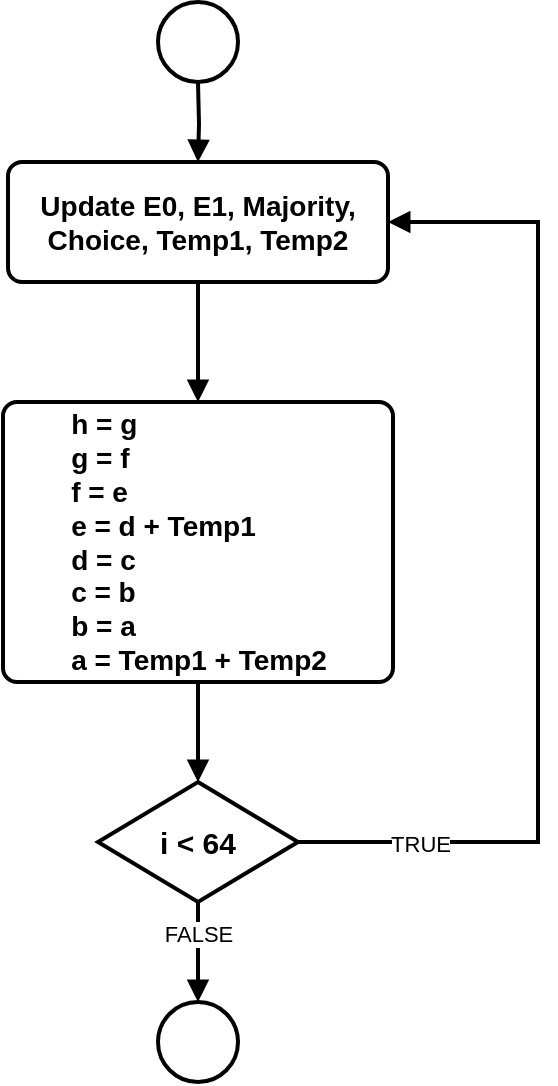 <mxfile version="24.7.17">
  <diagram name="Page-1" id="4f7_8IyNaJrRcS-0sCuR">
    <mxGraphModel dx="1219" dy="722" grid="1" gridSize="10" guides="1" tooltips="1" connect="1" arrows="1" fold="1" page="1" pageScale="1" pageWidth="827" pageHeight="1169" math="0" shadow="0">
      <root>
        <mxCell id="0" />
        <mxCell id="1" parent="0" />
        <mxCell id="zajbqNKcWP0PYcwF-qsE-1" value="" style="strokeWidth=2;html=1;shape=mxgraph.flowchart.start_2;whiteSpace=wrap;" vertex="1" parent="1">
          <mxGeometry x="320" y="130" width="40" height="40" as="geometry" />
        </mxCell>
        <mxCell id="zajbqNKcWP0PYcwF-qsE-5" style="edgeStyle=orthogonalEdgeStyle;rounded=0;orthogonalLoop=1;jettySize=auto;html=1;entryX=0.5;entryY=0;entryDx=0;entryDy=0;endArrow=block;endFill=1;strokeWidth=2;" edge="1" parent="1" target="zajbqNKcWP0PYcwF-qsE-4">
          <mxGeometry relative="1" as="geometry">
            <mxPoint x="340" y="170.0" as="sourcePoint" />
          </mxGeometry>
        </mxCell>
        <mxCell id="zajbqNKcWP0PYcwF-qsE-7" style="edgeStyle=orthogonalEdgeStyle;rounded=0;orthogonalLoop=1;jettySize=auto;html=1;entryX=0.5;entryY=0;entryDx=0;entryDy=0;strokeWidth=2;endArrow=block;endFill=1;" edge="1" parent="1" source="zajbqNKcWP0PYcwF-qsE-4" target="zajbqNKcWP0PYcwF-qsE-6">
          <mxGeometry relative="1" as="geometry" />
        </mxCell>
        <mxCell id="zajbqNKcWP0PYcwF-qsE-4" value="&lt;b&gt;&lt;font style=&quot;font-size: 14px;&quot;&gt;Update E0, E1, Majority, Choice, Temp1, Temp2&lt;/font&gt;&lt;/b&gt;" style="rounded=1;whiteSpace=wrap;html=1;absoluteArcSize=1;arcSize=14;strokeWidth=2;" vertex="1" parent="1">
          <mxGeometry x="245" y="210" width="190" height="60" as="geometry" />
        </mxCell>
        <mxCell id="zajbqNKcWP0PYcwF-qsE-12" style="edgeStyle=orthogonalEdgeStyle;rounded=0;orthogonalLoop=1;jettySize=auto;html=1;endArrow=block;endFill=1;strokeWidth=2;" edge="1" parent="1" source="zajbqNKcWP0PYcwF-qsE-6" target="zajbqNKcWP0PYcwF-qsE-11">
          <mxGeometry relative="1" as="geometry" />
        </mxCell>
        <mxCell id="zajbqNKcWP0PYcwF-qsE-6" value="&lt;div style=&quot;text-align: justify; font-size: 14px;&quot;&gt;&lt;span style=&quot;background-color: initial;&quot;&gt;&lt;font style=&quot;font-size: 14px;&quot;&gt;&lt;b&gt;h = g&lt;/b&gt;&lt;/font&gt;&lt;/span&gt;&lt;/div&gt;&lt;div style=&quot;text-align: justify; font-size: 14px;&quot;&gt;&lt;font style=&quot;font-size: 14px;&quot;&gt;&lt;b&gt;g = f&lt;/b&gt;&lt;/font&gt;&lt;/div&gt;&lt;div style=&quot;text-align: justify; font-size: 14px;&quot;&gt;&lt;font style=&quot;font-size: 14px;&quot;&gt;&lt;b&gt;f = e&lt;/b&gt;&lt;/font&gt;&lt;/div&gt;&lt;div style=&quot;text-align: justify; font-size: 14px;&quot;&gt;&lt;font style=&quot;font-size: 14px;&quot;&gt;&lt;b&gt;e = d + Temp1&lt;/b&gt;&lt;/font&gt;&lt;/div&gt;&lt;div style=&quot;text-align: justify; font-size: 14px;&quot;&gt;&lt;font style=&quot;font-size: 14px;&quot;&gt;&lt;b&gt;d = c&lt;/b&gt;&lt;/font&gt;&lt;/div&gt;&lt;div style=&quot;text-align: justify; font-size: 14px;&quot;&gt;&lt;font style=&quot;font-size: 14px;&quot;&gt;&lt;b&gt;c = b&lt;/b&gt;&lt;/font&gt;&lt;/div&gt;&lt;div style=&quot;text-align: justify; font-size: 14px;&quot;&gt;&lt;font style=&quot;font-size: 14px;&quot;&gt;&lt;b&gt;b = a&lt;/b&gt;&lt;/font&gt;&lt;/div&gt;&lt;div style=&quot;text-align: justify; font-size: 14px;&quot;&gt;&lt;font style=&quot;font-size: 14px;&quot;&gt;&lt;b&gt;a = Temp1 + Temp2&lt;/b&gt;&lt;/font&gt;&lt;/div&gt;" style="rounded=1;whiteSpace=wrap;html=1;absoluteArcSize=1;arcSize=14;strokeWidth=2;" vertex="1" parent="1">
          <mxGeometry x="242.5" y="330" width="195" height="140" as="geometry" />
        </mxCell>
        <mxCell id="zajbqNKcWP0PYcwF-qsE-8" value="" style="strokeWidth=2;html=1;shape=mxgraph.flowchart.start_2;whiteSpace=wrap;" vertex="1" parent="1">
          <mxGeometry x="320" y="630" width="40" height="40" as="geometry" />
        </mxCell>
        <mxCell id="zajbqNKcWP0PYcwF-qsE-13" style="edgeStyle=orthogonalEdgeStyle;rounded=0;orthogonalLoop=1;jettySize=auto;html=1;entryX=1;entryY=0.5;entryDx=0;entryDy=0;endArrow=block;endFill=1;strokeWidth=2;" edge="1" parent="1" source="zajbqNKcWP0PYcwF-qsE-11" target="zajbqNKcWP0PYcwF-qsE-4">
          <mxGeometry relative="1" as="geometry">
            <Array as="points">
              <mxPoint x="510" y="550" />
              <mxPoint x="510" y="240" />
            </Array>
          </mxGeometry>
        </mxCell>
        <mxCell id="zajbqNKcWP0PYcwF-qsE-15" value="TRUE" style="edgeLabel;html=1;align=center;verticalAlign=middle;resizable=0;points=[];" vertex="1" connectable="0" parent="zajbqNKcWP0PYcwF-qsE-13">
          <mxGeometry x="-0.76" y="-1" relative="1" as="geometry">
            <mxPoint as="offset" />
          </mxGeometry>
        </mxCell>
        <mxCell id="zajbqNKcWP0PYcwF-qsE-14" style="edgeStyle=orthogonalEdgeStyle;rounded=0;orthogonalLoop=1;jettySize=auto;html=1;strokeWidth=2;endArrow=block;endFill=1;" edge="1" parent="1" source="zajbqNKcWP0PYcwF-qsE-11" target="zajbqNKcWP0PYcwF-qsE-8">
          <mxGeometry relative="1" as="geometry" />
        </mxCell>
        <mxCell id="zajbqNKcWP0PYcwF-qsE-16" value="FALSE" style="edgeLabel;html=1;align=center;verticalAlign=middle;resizable=0;points=[];" vertex="1" connectable="0" parent="zajbqNKcWP0PYcwF-qsE-14">
          <mxGeometry x="-0.385" relative="1" as="geometry">
            <mxPoint as="offset" />
          </mxGeometry>
        </mxCell>
        <mxCell id="zajbqNKcWP0PYcwF-qsE-11" value="&lt;b&gt;&lt;font style=&quot;font-size: 15px;&quot;&gt;i &amp;lt; 64&lt;/font&gt;&lt;/b&gt;" style="strokeWidth=2;html=1;shape=mxgraph.flowchart.decision;whiteSpace=wrap;" vertex="1" parent="1">
          <mxGeometry x="290" y="520" width="100" height="60" as="geometry" />
        </mxCell>
      </root>
    </mxGraphModel>
  </diagram>
</mxfile>
